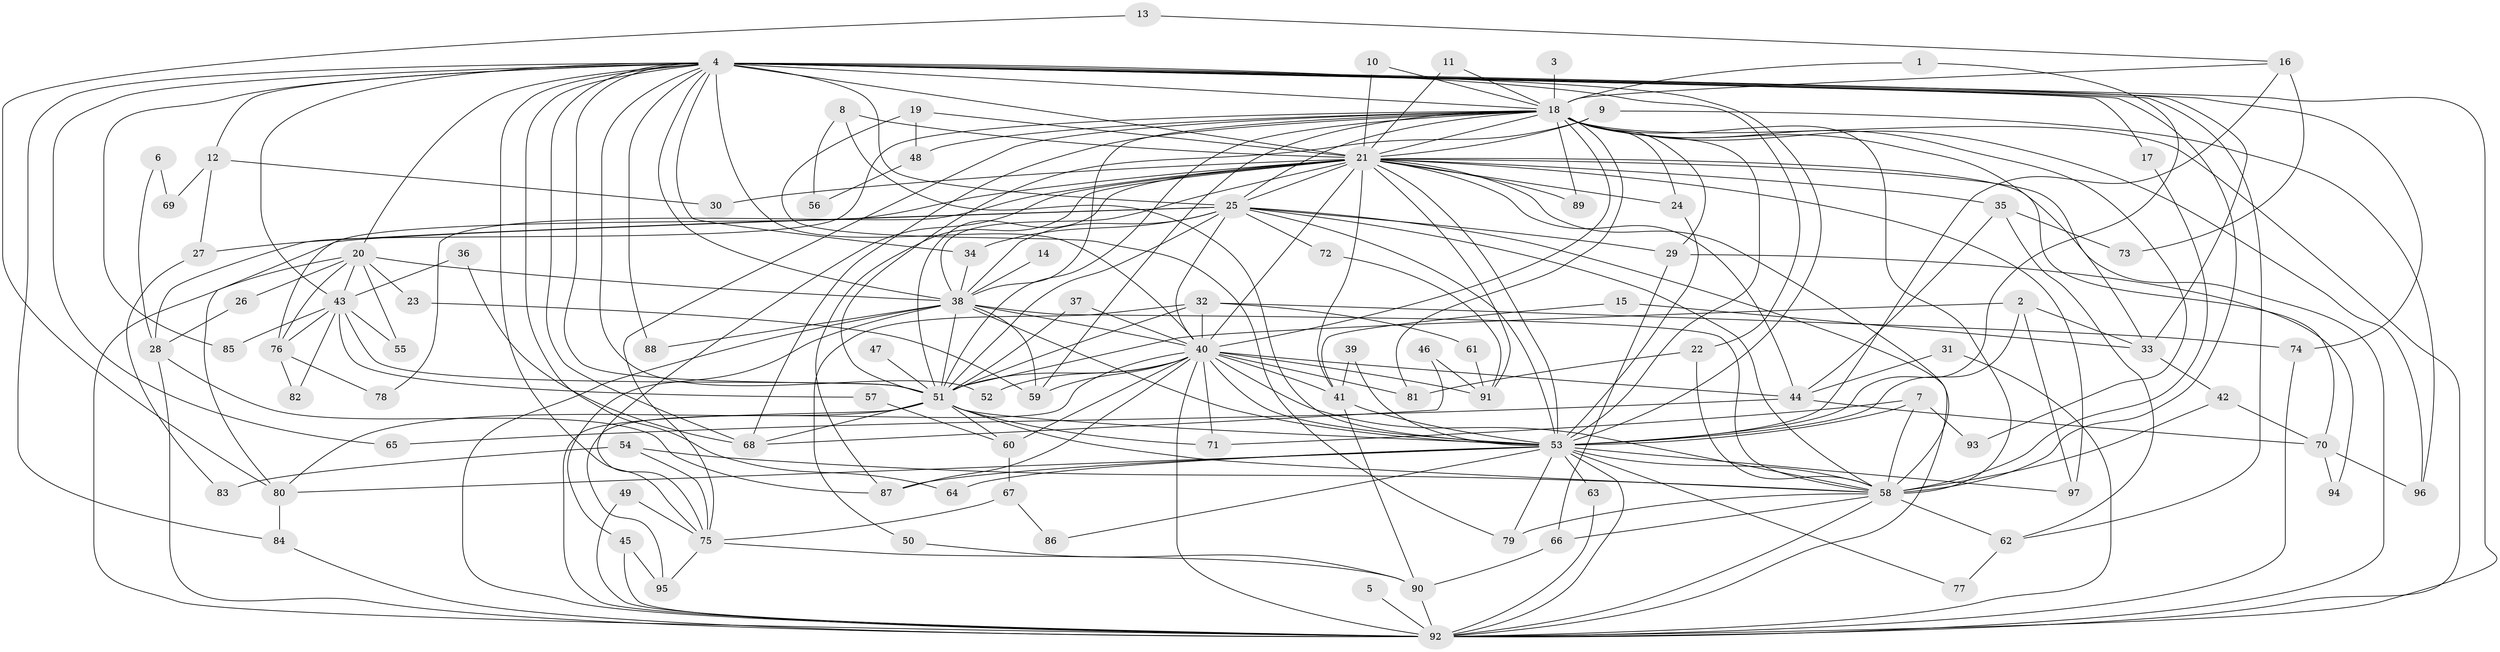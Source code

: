 // original degree distribution, {22: 0.007194244604316547, 25: 0.007194244604316547, 29: 0.007194244604316547, 28: 0.007194244604316547, 15: 0.007194244604316547, 34: 0.007194244604316547, 17: 0.007194244604316547, 31: 0.007194244604316547, 19: 0.007194244604316547, 21: 0.007194244604316547, 6: 0.02877697841726619, 8: 0.02158273381294964, 4: 0.07194244604316546, 2: 0.5683453237410072, 5: 0.05755395683453238, 3: 0.17266187050359713, 7: 0.007194244604316547}
// Generated by graph-tools (version 1.1) at 2025/36/03/04/25 23:36:34]
// undirected, 97 vertices, 237 edges
graph export_dot {
  node [color=gray90,style=filled];
  1;
  2;
  3;
  4;
  5;
  6;
  7;
  8;
  9;
  10;
  11;
  12;
  13;
  14;
  15;
  16;
  17;
  18;
  19;
  20;
  21;
  22;
  23;
  24;
  25;
  26;
  27;
  28;
  29;
  30;
  31;
  32;
  33;
  34;
  35;
  36;
  37;
  38;
  39;
  40;
  41;
  42;
  43;
  44;
  45;
  46;
  47;
  48;
  49;
  50;
  51;
  52;
  53;
  54;
  55;
  56;
  57;
  58;
  59;
  60;
  61;
  62;
  63;
  64;
  65;
  66;
  67;
  68;
  69;
  70;
  71;
  72;
  73;
  74;
  75;
  76;
  77;
  78;
  79;
  80;
  81;
  82;
  83;
  84;
  85;
  86;
  87;
  88;
  89;
  90;
  91;
  92;
  93;
  94;
  95;
  96;
  97;
  1 -- 18 [weight=1.0];
  1 -- 53 [weight=1.0];
  2 -- 33 [weight=1.0];
  2 -- 51 [weight=1.0];
  2 -- 53 [weight=1.0];
  2 -- 97 [weight=1.0];
  3 -- 18 [weight=1.0];
  4 -- 12 [weight=1.0];
  4 -- 17 [weight=1.0];
  4 -- 18 [weight=1.0];
  4 -- 20 [weight=1.0];
  4 -- 21 [weight=3.0];
  4 -- 22 [weight=1.0];
  4 -- 25 [weight=1.0];
  4 -- 33 [weight=1.0];
  4 -- 34 [weight=1.0];
  4 -- 38 [weight=2.0];
  4 -- 40 [weight=1.0];
  4 -- 43 [weight=1.0];
  4 -- 51 [weight=1.0];
  4 -- 52 [weight=1.0];
  4 -- 53 [weight=1.0];
  4 -- 58 [weight=1.0];
  4 -- 62 [weight=1.0];
  4 -- 64 [weight=1.0];
  4 -- 65 [weight=1.0];
  4 -- 68 [weight=1.0];
  4 -- 74 [weight=1.0];
  4 -- 75 [weight=1.0];
  4 -- 84 [weight=1.0];
  4 -- 85 [weight=1.0];
  4 -- 88 [weight=1.0];
  4 -- 92 [weight=2.0];
  5 -- 92 [weight=1.0];
  6 -- 28 [weight=1.0];
  6 -- 69 [weight=1.0];
  7 -- 53 [weight=1.0];
  7 -- 58 [weight=1.0];
  7 -- 71 [weight=1.0];
  7 -- 93 [weight=1.0];
  8 -- 21 [weight=1.0];
  8 -- 53 [weight=1.0];
  8 -- 56 [weight=1.0];
  9 -- 21 [weight=1.0];
  9 -- 51 [weight=1.0];
  9 -- 96 [weight=1.0];
  10 -- 18 [weight=1.0];
  10 -- 21 [weight=1.0];
  11 -- 18 [weight=1.0];
  11 -- 21 [weight=1.0];
  12 -- 27 [weight=1.0];
  12 -- 30 [weight=1.0];
  12 -- 69 [weight=1.0];
  13 -- 16 [weight=1.0];
  13 -- 80 [weight=1.0];
  14 -- 38 [weight=1.0];
  15 -- 33 [weight=1.0];
  15 -- 41 [weight=1.0];
  16 -- 18 [weight=1.0];
  16 -- 53 [weight=2.0];
  16 -- 73 [weight=1.0];
  17 -- 58 [weight=1.0];
  18 -- 21 [weight=2.0];
  18 -- 24 [weight=1.0];
  18 -- 25 [weight=1.0];
  18 -- 28 [weight=1.0];
  18 -- 29 [weight=1.0];
  18 -- 33 [weight=1.0];
  18 -- 38 [weight=1.0];
  18 -- 40 [weight=1.0];
  18 -- 48 [weight=1.0];
  18 -- 51 [weight=1.0];
  18 -- 53 [weight=1.0];
  18 -- 58 [weight=1.0];
  18 -- 59 [weight=1.0];
  18 -- 68 [weight=1.0];
  18 -- 75 [weight=1.0];
  18 -- 81 [weight=1.0];
  18 -- 89 [weight=1.0];
  18 -- 92 [weight=1.0];
  18 -- 93 [weight=2.0];
  18 -- 96 [weight=1.0];
  19 -- 21 [weight=1.0];
  19 -- 48 [weight=1.0];
  19 -- 79 [weight=1.0];
  20 -- 23 [weight=1.0];
  20 -- 26 [weight=1.0];
  20 -- 38 [weight=1.0];
  20 -- 43 [weight=1.0];
  20 -- 55 [weight=1.0];
  20 -- 76 [weight=1.0];
  20 -- 92 [weight=1.0];
  21 -- 24 [weight=1.0];
  21 -- 25 [weight=1.0];
  21 -- 30 [weight=1.0];
  21 -- 35 [weight=1.0];
  21 -- 38 [weight=1.0];
  21 -- 40 [weight=2.0];
  21 -- 41 [weight=1.0];
  21 -- 44 [weight=1.0];
  21 -- 51 [weight=2.0];
  21 -- 53 [weight=1.0];
  21 -- 58 [weight=2.0];
  21 -- 70 [weight=1.0];
  21 -- 75 [weight=1.0];
  21 -- 76 [weight=1.0];
  21 -- 78 [weight=1.0];
  21 -- 87 [weight=1.0];
  21 -- 89 [weight=1.0];
  21 -- 91 [weight=1.0];
  21 -- 92 [weight=1.0];
  21 -- 97 [weight=1.0];
  22 -- 58 [weight=1.0];
  22 -- 81 [weight=1.0];
  23 -- 59 [weight=1.0];
  24 -- 53 [weight=1.0];
  25 -- 27 [weight=1.0];
  25 -- 29 [weight=1.0];
  25 -- 34 [weight=1.0];
  25 -- 38 [weight=1.0];
  25 -- 40 [weight=1.0];
  25 -- 51 [weight=2.0];
  25 -- 53 [weight=1.0];
  25 -- 58 [weight=1.0];
  25 -- 72 [weight=1.0];
  25 -- 80 [weight=1.0];
  25 -- 92 [weight=1.0];
  26 -- 28 [weight=1.0];
  27 -- 83 [weight=1.0];
  28 -- 87 [weight=1.0];
  28 -- 92 [weight=1.0];
  29 -- 66 [weight=1.0];
  29 -- 94 [weight=1.0];
  31 -- 44 [weight=1.0];
  31 -- 92 [weight=1.0];
  32 -- 40 [weight=1.0];
  32 -- 50 [weight=1.0];
  32 -- 51 [weight=1.0];
  32 -- 61 [weight=1.0];
  32 -- 74 [weight=1.0];
  33 -- 42 [weight=1.0];
  34 -- 38 [weight=1.0];
  35 -- 44 [weight=1.0];
  35 -- 62 [weight=1.0];
  35 -- 73 [weight=1.0];
  36 -- 43 [weight=1.0];
  36 -- 68 [weight=1.0];
  37 -- 40 [weight=1.0];
  37 -- 51 [weight=1.0];
  38 -- 40 [weight=1.0];
  38 -- 45 [weight=1.0];
  38 -- 51 [weight=1.0];
  38 -- 53 [weight=1.0];
  38 -- 58 [weight=1.0];
  38 -- 59 [weight=1.0];
  38 -- 88 [weight=1.0];
  38 -- 92 [weight=1.0];
  39 -- 41 [weight=1.0];
  39 -- 53 [weight=1.0];
  40 -- 41 [weight=1.0];
  40 -- 44 [weight=1.0];
  40 -- 51 [weight=1.0];
  40 -- 52 [weight=1.0];
  40 -- 53 [weight=2.0];
  40 -- 58 [weight=1.0];
  40 -- 59 [weight=1.0];
  40 -- 60 [weight=2.0];
  40 -- 71 [weight=1.0];
  40 -- 81 [weight=1.0];
  40 -- 87 [weight=1.0];
  40 -- 91 [weight=1.0];
  40 -- 92 [weight=1.0];
  40 -- 95 [weight=1.0];
  41 -- 53 [weight=1.0];
  41 -- 90 [weight=1.0];
  42 -- 58 [weight=1.0];
  42 -- 70 [weight=1.0];
  43 -- 51 [weight=1.0];
  43 -- 55 [weight=1.0];
  43 -- 57 [weight=1.0];
  43 -- 76 [weight=1.0];
  43 -- 82 [weight=1.0];
  43 -- 85 [weight=1.0];
  44 -- 65 [weight=1.0];
  44 -- 70 [weight=1.0];
  45 -- 92 [weight=1.0];
  45 -- 95 [weight=1.0];
  46 -- 68 [weight=1.0];
  46 -- 91 [weight=1.0];
  47 -- 51 [weight=1.0];
  48 -- 56 [weight=1.0];
  49 -- 75 [weight=1.0];
  49 -- 92 [weight=1.0];
  50 -- 90 [weight=1.0];
  51 -- 53 [weight=1.0];
  51 -- 58 [weight=1.0];
  51 -- 60 [weight=1.0];
  51 -- 68 [weight=1.0];
  51 -- 71 [weight=1.0];
  51 -- 80 [weight=1.0];
  51 -- 92 [weight=1.0];
  53 -- 58 [weight=1.0];
  53 -- 63 [weight=2.0];
  53 -- 64 [weight=1.0];
  53 -- 77 [weight=1.0];
  53 -- 79 [weight=1.0];
  53 -- 80 [weight=1.0];
  53 -- 86 [weight=1.0];
  53 -- 87 [weight=1.0];
  53 -- 92 [weight=1.0];
  53 -- 97 [weight=1.0];
  54 -- 58 [weight=1.0];
  54 -- 75 [weight=1.0];
  54 -- 83 [weight=1.0];
  57 -- 60 [weight=1.0];
  58 -- 62 [weight=1.0];
  58 -- 66 [weight=1.0];
  58 -- 79 [weight=1.0];
  58 -- 92 [weight=1.0];
  60 -- 67 [weight=1.0];
  61 -- 91 [weight=1.0];
  62 -- 77 [weight=1.0];
  63 -- 92 [weight=1.0];
  66 -- 90 [weight=1.0];
  67 -- 75 [weight=1.0];
  67 -- 86 [weight=1.0];
  70 -- 94 [weight=1.0];
  70 -- 96 [weight=1.0];
  72 -- 91 [weight=1.0];
  74 -- 92 [weight=1.0];
  75 -- 90 [weight=1.0];
  75 -- 95 [weight=1.0];
  76 -- 78 [weight=1.0];
  76 -- 82 [weight=1.0];
  80 -- 84 [weight=1.0];
  84 -- 92 [weight=1.0];
  90 -- 92 [weight=1.0];
}
